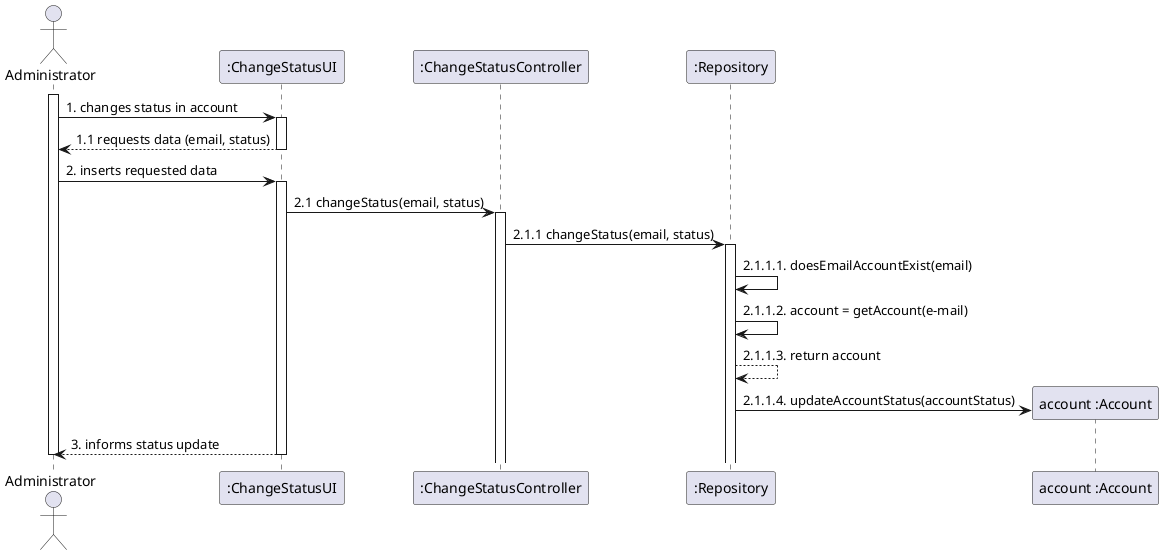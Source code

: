 
@startuml

actor "Administrator"
participant ":ChangeStatusUI" as caUi
participant ":ChangeStatusController" as cac
participant ":Repository" as repository
participant "account :Account" as account

activate Administrator
Administrator  -> caUi : 1. changes status in account
activate caUi
caUi --> Administrator: 1.1 requests data (email, status)
deactivate caUi
Administrator -> caUi: 2. inserts requested data
activate caUi
caUi -> cac: 2.1 changeStatus(email, status)
activate cac
cac -> repository: 2.1.1 changeStatus(email, status)
activate repository
repository -> repository: 2.1.1.1. doesEmailAccountExist(email)
repository -> repository: 2.1.1.2. account = getAccount(e-mail)
repository --> repository: 2.1.1.3. return account
create account
repository -> account :2.1.1.4. updateAccountStatus(accountStatus)
caUi--> Administrator: 3. informs status update
deactivate Administrator
deactivate caUi

@enduml

